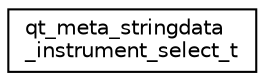 digraph "Graphical Class Hierarchy"
{
  edge [fontname="Helvetica",fontsize="10",labelfontname="Helvetica",labelfontsize="10"];
  node [fontname="Helvetica",fontsize="10",shape=record];
  rankdir="LR";
  Node0 [label="qt_meta_stringdata\l_instrument_select_t",height=0.2,width=0.4,color="black", fillcolor="white", style="filled",URL="$structqt__meta__stringdata__instrument__select__t.html"];
}
